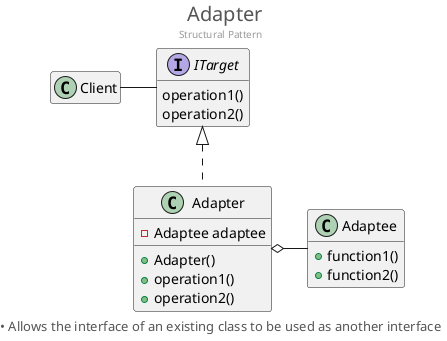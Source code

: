@startuml
' skinparam dpi 300
skinparam FooterFontColor #555
skinparam FooterFontSize 13
hide empty fields
hide empty methods

center header
<font color=#555555 size=20>Adapter</font>
<font color=#999999>Structural Pattern</font>
endheader

left footer
• Allows the interface of an existing class to be used as another interface
endfooter

class Client {}

interface ITarget
{
   operation1()
   operation2()
}

class Adapter implements ITarget
{
   -Adaptee adaptee
   +Adapter()
   +operation1()
   +operation2()
}

class Adaptee
{
   +function1()
   +function2()
}

Adapter o- Adaptee
Client - ITarget
@enduml
